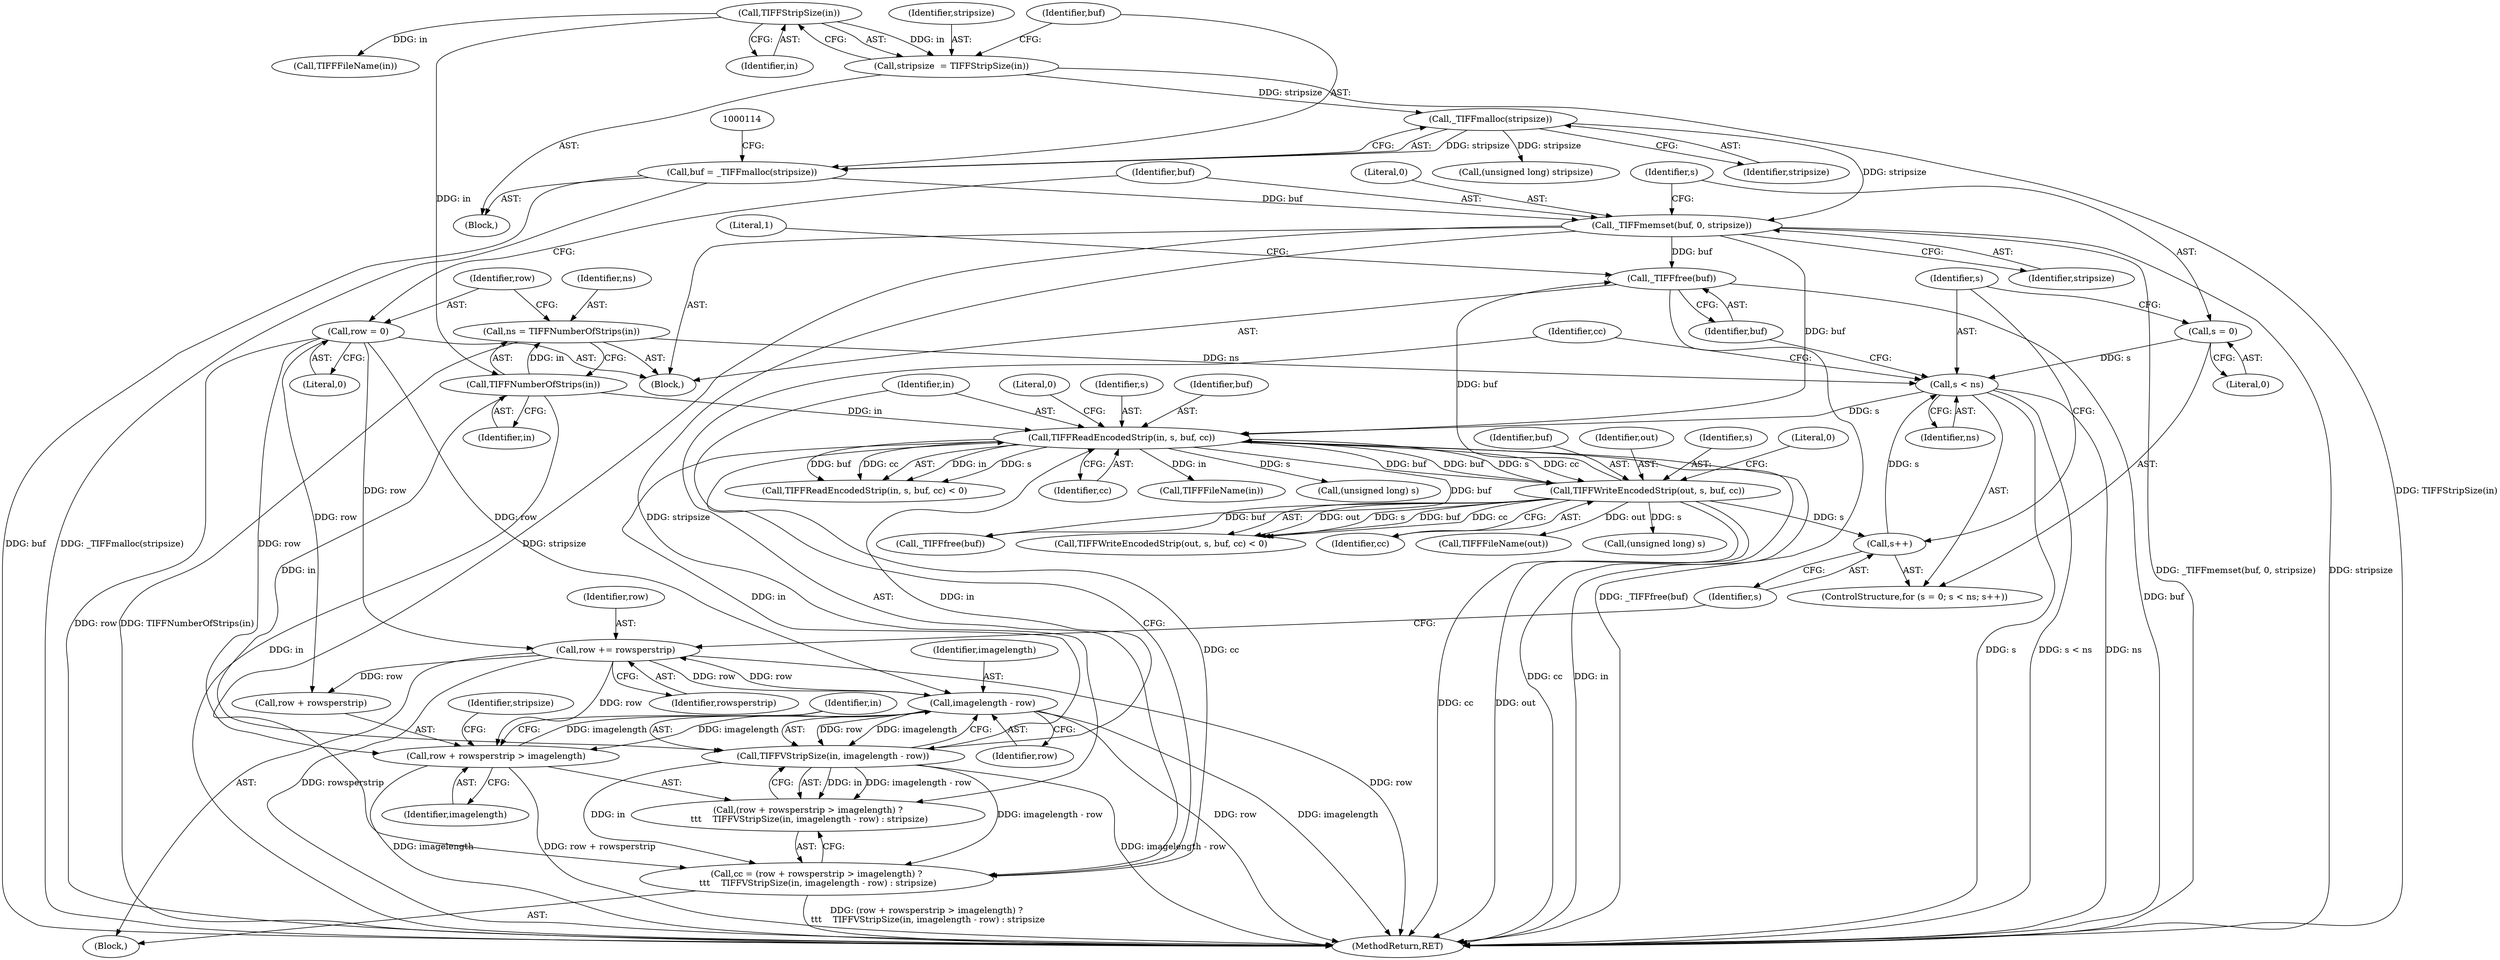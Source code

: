 digraph "1_libtiff_5397a417e61258c69209904e652a1f409ec3b9df@API" {
"1000201" [label="(Call,_TIFFfree(buf))"];
"1000183" [label="(Call,TIFFWriteEncodedStrip(out, s, buf, cc))"];
"1000164" [label="(Call,TIFFReadEncodedStrip(in, s, buf, cc))"];
"1000126" [label="(Call,TIFFNumberOfStrips(in))"];
"1000106" [label="(Call,TIFFStripSize(in))"];
"1000155" [label="(Call,TIFFVStripSize(in, imagelength - row))"];
"1000157" [label="(Call,imagelength - row)"];
"1000150" [label="(Call,row + rowsperstrip > imagelength)"];
"1000129" [label="(Call,row = 0)"];
"1000198" [label="(Call,row += rowsperstrip)"];
"1000140" [label="(Call,s < ns)"];
"1000143" [label="(Call,s++)"];
"1000137" [label="(Call,s = 0)"];
"1000124" [label="(Call,ns = TIFFNumberOfStrips(in))"];
"1000132" [label="(Call,_TIFFmemset(buf, 0, stripsize))"];
"1000109" [label="(Call,buf = _TIFFmalloc(stripsize))"];
"1000111" [label="(Call,_TIFFmalloc(stripsize))"];
"1000104" [label="(Call,stripsize  = TIFFStripSize(in))"];
"1000147" [label="(Call,cc = (row + rowsperstrip > imagelength) ?\n \t\t\t    TIFFVStripSize(in, imagelength - row) : stripsize)"];
"1000182" [label="(Call,TIFFWriteEncodedStrip(out, s, buf, cc) < 0)"];
"1000166" [label="(Identifier,s)"];
"1000139" [label="(Literal,0)"];
"1000188" [label="(Literal,0)"];
"1000126" [label="(Call,TIFFNumberOfStrips(in))"];
"1000198" [label="(Call,row += rowsperstrip)"];
"1000221" [label="(MethodReturn,RET)"];
"1000151" [label="(Call,row + rowsperstrip)"];
"1000191" [label="(Call,TIFFFileName(out))"];
"1000186" [label="(Identifier,buf)"];
"1000177" [label="(Call,(unsigned long) s)"];
"1000143" [label="(Call,s++)"];
"1000194" [label="(Call,(unsigned long) s)"];
"1000167" [label="(Identifier,buf)"];
"1000130" [label="(Identifier,row)"];
"1000137" [label="(Call,s = 0)"];
"1000155" [label="(Call,TIFFVStripSize(in, imagelength - row))"];
"1000157" [label="(Call,imagelength - row)"];
"1000104" [label="(Call,stripsize  = TIFFStripSize(in))"];
"1000111" [label="(Call,_TIFFmalloc(stripsize))"];
"1000204" [label="(Literal,1)"];
"1000141" [label="(Identifier,s)"];
"1000140" [label="(Call,s < ns)"];
"1000109" [label="(Call,buf = _TIFFmalloc(stripsize))"];
"1000165" [label="(Identifier,in)"];
"1000110" [label="(Identifier,buf)"];
"1000184" [label="(Identifier,out)"];
"1000156" [label="(Identifier,in)"];
"1000164" [label="(Call,TIFFReadEncodedStrip(in, s, buf, cc))"];
"1000142" [label="(Identifier,ns)"];
"1000136" [label="(ControlStructure,for (s = 0; s < ns; s++))"];
"1000148" [label="(Identifier,cc)"];
"1000147" [label="(Call,cc = (row + rowsperstrip > imagelength) ?\n \t\t\t    TIFFVStripSize(in, imagelength - row) : stripsize)"];
"1000169" [label="(Literal,0)"];
"1000160" [label="(Identifier,stripsize)"];
"1000138" [label="(Identifier,s)"];
"1000200" [label="(Identifier,rowsperstrip)"];
"1000135" [label="(Identifier,stripsize)"];
"1000211" [label="(Call,(unsigned long) stripsize)"];
"1000183" [label="(Call,TIFFWriteEncodedStrip(out, s, buf, cc))"];
"1000124" [label="(Call,ns = TIFFNumberOfStrips(in))"];
"1000217" [label="(Call,_TIFFfree(buf))"];
"1000129" [label="(Call,row = 0)"];
"1000133" [label="(Identifier,buf)"];
"1000131" [label="(Literal,0)"];
"1000107" [label="(Identifier,in)"];
"1000159" [label="(Identifier,row)"];
"1000187" [label="(Identifier,cc)"];
"1000127" [label="(Identifier,in)"];
"1000125" [label="(Identifier,ns)"];
"1000112" [label="(Identifier,stripsize)"];
"1000168" [label="(Identifier,cc)"];
"1000163" [label="(Call,TIFFReadEncodedStrip(in, s, buf, cc) < 0)"];
"1000106" [label="(Call,TIFFStripSize(in))"];
"1000102" [label="(Block,)"];
"1000202" [label="(Identifier,buf)"];
"1000149" [label="(Call,(row + rowsperstrip > imagelength) ?\n \t\t\t    TIFFVStripSize(in, imagelength - row) : stripsize)"];
"1000201" [label="(Call,_TIFFfree(buf))"];
"1000154" [label="(Identifier,imagelength)"];
"1000134" [label="(Literal,0)"];
"1000132" [label="(Call,_TIFFmemset(buf, 0, stripsize))"];
"1000174" [label="(Call,TIFFFileName(in))"];
"1000145" [label="(Block,)"];
"1000150" [label="(Call,row + rowsperstrip > imagelength)"];
"1000105" [label="(Identifier,stripsize)"];
"1000158" [label="(Identifier,imagelength)"];
"1000185" [label="(Identifier,s)"];
"1000208" [label="(Call,TIFFFileName(in))"];
"1000199" [label="(Identifier,row)"];
"1000121" [label="(Block,)"];
"1000144" [label="(Identifier,s)"];
"1000201" -> "1000121"  [label="AST: "];
"1000201" -> "1000202"  [label="CFG: "];
"1000202" -> "1000201"  [label="AST: "];
"1000204" -> "1000201"  [label="CFG: "];
"1000201" -> "1000221"  [label="DDG: _TIFFfree(buf)"];
"1000201" -> "1000221"  [label="DDG: buf"];
"1000183" -> "1000201"  [label="DDG: buf"];
"1000132" -> "1000201"  [label="DDG: buf"];
"1000183" -> "1000182"  [label="AST: "];
"1000183" -> "1000187"  [label="CFG: "];
"1000184" -> "1000183"  [label="AST: "];
"1000185" -> "1000183"  [label="AST: "];
"1000186" -> "1000183"  [label="AST: "];
"1000187" -> "1000183"  [label="AST: "];
"1000188" -> "1000183"  [label="CFG: "];
"1000183" -> "1000221"  [label="DDG: cc"];
"1000183" -> "1000221"  [label="DDG: out"];
"1000183" -> "1000143"  [label="DDG: s"];
"1000183" -> "1000164"  [label="DDG: buf"];
"1000183" -> "1000182"  [label="DDG: out"];
"1000183" -> "1000182"  [label="DDG: s"];
"1000183" -> "1000182"  [label="DDG: buf"];
"1000183" -> "1000182"  [label="DDG: cc"];
"1000164" -> "1000183"  [label="DDG: s"];
"1000164" -> "1000183"  [label="DDG: buf"];
"1000164" -> "1000183"  [label="DDG: cc"];
"1000183" -> "1000191"  [label="DDG: out"];
"1000183" -> "1000194"  [label="DDG: s"];
"1000183" -> "1000217"  [label="DDG: buf"];
"1000164" -> "1000163"  [label="AST: "];
"1000164" -> "1000168"  [label="CFG: "];
"1000165" -> "1000164"  [label="AST: "];
"1000166" -> "1000164"  [label="AST: "];
"1000167" -> "1000164"  [label="AST: "];
"1000168" -> "1000164"  [label="AST: "];
"1000169" -> "1000164"  [label="CFG: "];
"1000164" -> "1000221"  [label="DDG: cc"];
"1000164" -> "1000221"  [label="DDG: in"];
"1000164" -> "1000155"  [label="DDG: in"];
"1000164" -> "1000163"  [label="DDG: in"];
"1000164" -> "1000163"  [label="DDG: s"];
"1000164" -> "1000163"  [label="DDG: buf"];
"1000164" -> "1000163"  [label="DDG: cc"];
"1000126" -> "1000164"  [label="DDG: in"];
"1000155" -> "1000164"  [label="DDG: in"];
"1000140" -> "1000164"  [label="DDG: s"];
"1000132" -> "1000164"  [label="DDG: buf"];
"1000147" -> "1000164"  [label="DDG: cc"];
"1000164" -> "1000174"  [label="DDG: in"];
"1000164" -> "1000177"  [label="DDG: s"];
"1000164" -> "1000217"  [label="DDG: buf"];
"1000126" -> "1000124"  [label="AST: "];
"1000126" -> "1000127"  [label="CFG: "];
"1000127" -> "1000126"  [label="AST: "];
"1000124" -> "1000126"  [label="CFG: "];
"1000126" -> "1000221"  [label="DDG: in"];
"1000126" -> "1000124"  [label="DDG: in"];
"1000106" -> "1000126"  [label="DDG: in"];
"1000126" -> "1000155"  [label="DDG: in"];
"1000106" -> "1000104"  [label="AST: "];
"1000106" -> "1000107"  [label="CFG: "];
"1000107" -> "1000106"  [label="AST: "];
"1000104" -> "1000106"  [label="CFG: "];
"1000106" -> "1000104"  [label="DDG: in"];
"1000106" -> "1000208"  [label="DDG: in"];
"1000155" -> "1000149"  [label="AST: "];
"1000155" -> "1000157"  [label="CFG: "];
"1000156" -> "1000155"  [label="AST: "];
"1000157" -> "1000155"  [label="AST: "];
"1000149" -> "1000155"  [label="CFG: "];
"1000155" -> "1000221"  [label="DDG: imagelength - row"];
"1000155" -> "1000147"  [label="DDG: in"];
"1000155" -> "1000147"  [label="DDG: imagelength - row"];
"1000155" -> "1000149"  [label="DDG: in"];
"1000155" -> "1000149"  [label="DDG: imagelength - row"];
"1000157" -> "1000155"  [label="DDG: imagelength"];
"1000157" -> "1000155"  [label="DDG: row"];
"1000157" -> "1000159"  [label="CFG: "];
"1000158" -> "1000157"  [label="AST: "];
"1000159" -> "1000157"  [label="AST: "];
"1000157" -> "1000221"  [label="DDG: row"];
"1000157" -> "1000221"  [label="DDG: imagelength"];
"1000157" -> "1000150"  [label="DDG: imagelength"];
"1000150" -> "1000157"  [label="DDG: imagelength"];
"1000129" -> "1000157"  [label="DDG: row"];
"1000198" -> "1000157"  [label="DDG: row"];
"1000157" -> "1000198"  [label="DDG: row"];
"1000150" -> "1000149"  [label="AST: "];
"1000150" -> "1000154"  [label="CFG: "];
"1000151" -> "1000150"  [label="AST: "];
"1000154" -> "1000150"  [label="AST: "];
"1000156" -> "1000150"  [label="CFG: "];
"1000160" -> "1000150"  [label="CFG: "];
"1000150" -> "1000221"  [label="DDG: row + rowsperstrip"];
"1000150" -> "1000221"  [label="DDG: imagelength"];
"1000129" -> "1000150"  [label="DDG: row"];
"1000198" -> "1000150"  [label="DDG: row"];
"1000129" -> "1000121"  [label="AST: "];
"1000129" -> "1000131"  [label="CFG: "];
"1000130" -> "1000129"  [label="AST: "];
"1000131" -> "1000129"  [label="AST: "];
"1000133" -> "1000129"  [label="CFG: "];
"1000129" -> "1000221"  [label="DDG: row"];
"1000129" -> "1000151"  [label="DDG: row"];
"1000129" -> "1000198"  [label="DDG: row"];
"1000198" -> "1000145"  [label="AST: "];
"1000198" -> "1000200"  [label="CFG: "];
"1000199" -> "1000198"  [label="AST: "];
"1000200" -> "1000198"  [label="AST: "];
"1000144" -> "1000198"  [label="CFG: "];
"1000198" -> "1000221"  [label="DDG: row"];
"1000198" -> "1000221"  [label="DDG: rowsperstrip"];
"1000198" -> "1000151"  [label="DDG: row"];
"1000140" -> "1000136"  [label="AST: "];
"1000140" -> "1000142"  [label="CFG: "];
"1000141" -> "1000140"  [label="AST: "];
"1000142" -> "1000140"  [label="AST: "];
"1000148" -> "1000140"  [label="CFG: "];
"1000202" -> "1000140"  [label="CFG: "];
"1000140" -> "1000221"  [label="DDG: ns"];
"1000140" -> "1000221"  [label="DDG: s"];
"1000140" -> "1000221"  [label="DDG: s < ns"];
"1000143" -> "1000140"  [label="DDG: s"];
"1000137" -> "1000140"  [label="DDG: s"];
"1000124" -> "1000140"  [label="DDG: ns"];
"1000143" -> "1000136"  [label="AST: "];
"1000143" -> "1000144"  [label="CFG: "];
"1000144" -> "1000143"  [label="AST: "];
"1000141" -> "1000143"  [label="CFG: "];
"1000137" -> "1000136"  [label="AST: "];
"1000137" -> "1000139"  [label="CFG: "];
"1000138" -> "1000137"  [label="AST: "];
"1000139" -> "1000137"  [label="AST: "];
"1000141" -> "1000137"  [label="CFG: "];
"1000124" -> "1000121"  [label="AST: "];
"1000125" -> "1000124"  [label="AST: "];
"1000130" -> "1000124"  [label="CFG: "];
"1000124" -> "1000221"  [label="DDG: TIFFNumberOfStrips(in)"];
"1000132" -> "1000121"  [label="AST: "];
"1000132" -> "1000135"  [label="CFG: "];
"1000133" -> "1000132"  [label="AST: "];
"1000134" -> "1000132"  [label="AST: "];
"1000135" -> "1000132"  [label="AST: "];
"1000138" -> "1000132"  [label="CFG: "];
"1000132" -> "1000221"  [label="DDG: _TIFFmemset(buf, 0, stripsize)"];
"1000132" -> "1000221"  [label="DDG: stripsize"];
"1000109" -> "1000132"  [label="DDG: buf"];
"1000111" -> "1000132"  [label="DDG: stripsize"];
"1000132" -> "1000147"  [label="DDG: stripsize"];
"1000132" -> "1000149"  [label="DDG: stripsize"];
"1000109" -> "1000102"  [label="AST: "];
"1000109" -> "1000111"  [label="CFG: "];
"1000110" -> "1000109"  [label="AST: "];
"1000111" -> "1000109"  [label="AST: "];
"1000114" -> "1000109"  [label="CFG: "];
"1000109" -> "1000221"  [label="DDG: buf"];
"1000109" -> "1000221"  [label="DDG: _TIFFmalloc(stripsize)"];
"1000111" -> "1000109"  [label="DDG: stripsize"];
"1000111" -> "1000112"  [label="CFG: "];
"1000112" -> "1000111"  [label="AST: "];
"1000104" -> "1000111"  [label="DDG: stripsize"];
"1000111" -> "1000211"  [label="DDG: stripsize"];
"1000104" -> "1000102"  [label="AST: "];
"1000105" -> "1000104"  [label="AST: "];
"1000110" -> "1000104"  [label="CFG: "];
"1000104" -> "1000221"  [label="DDG: TIFFStripSize(in)"];
"1000147" -> "1000145"  [label="AST: "];
"1000147" -> "1000149"  [label="CFG: "];
"1000148" -> "1000147"  [label="AST: "];
"1000149" -> "1000147"  [label="AST: "];
"1000165" -> "1000147"  [label="CFG: "];
"1000147" -> "1000221"  [label="DDG: (row + rowsperstrip > imagelength) ?\n \t\t\t    TIFFVStripSize(in, imagelength - row) : stripsize"];
}
